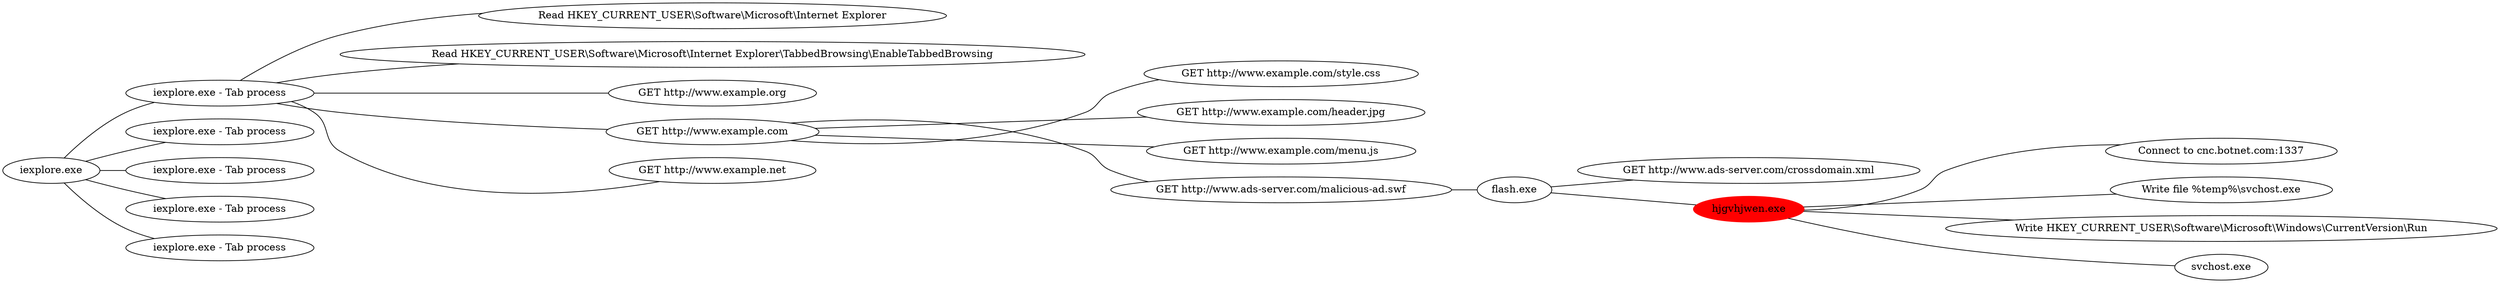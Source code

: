 graph G {

	rankdir="LR";

	IETab1 [label="iexplore.exe - Tab process"];
	IETab2 [label="iexplore.exe - Tab process"];
	IETab3 [label="iexplore.exe - Tab process"];
	IETab4 [label="iexplore.exe - Tab process"];
	IETab5 [label="iexplore.exe - Tab process"];


	"iexplore.exe" -- IETab1
	"iexplore.exe" -- IETab2
	"iexplore.exe" -- IETab3
	"iexplore.exe" -- IETab4
	"iexplore.exe" -- IETab5

	IETab1 -- "Read HKEY_CURRENT_USER\\Software\\Microsoft\\Internet Explorer"
	IETab1 -- "Read HKEY_CURRENT_USER\\Software\\Microsoft\\Internet Explorer\\TabbedBrowsing\\EnableTabbedBrowsing"

	
	IETab1 -- "GET http://www.example.org"
	IETab1 -- "GET http://www.example.com"
	IETab1 -- "GET http://www.example.net"

	"GET http://www.example.com" -- "GET http://www.example.com/style.css"
	"GET http://www.example.com" -- "GET http://www.example.com/header.jpg"
	"GET http://www.example.com" -- "GET http://www.example.com/menu.js"
	"GET http://www.example.com" -- "GET http://www.ads-server.com/malicious-ad.swf"

	"GET http://www.ads-server.com/malicious-ad.swf" -- "flash.exe"
	"flash.exe" -- "GET http://www.ads-server.com/crossdomain.xml"

	"flash.exe" -- "hjgvhjwen.exe"

	"hjgvhjwen.exe" [color=red,style=filled];

	"hjgvhjwen.exe" -- "Connect to cnc.botnet.com:1337"

	"hjgvhjwen.exe" -- "Write file %temp%\\svchost.exe"
	"hjgvhjwen.exe" -- "Write HKEY_CURRENT_USER\\Software\\Microsoft\\Windows\\CurrentVersion\\Run"

	"hjgvhjwen.exe" -- "svchost.exe"
}